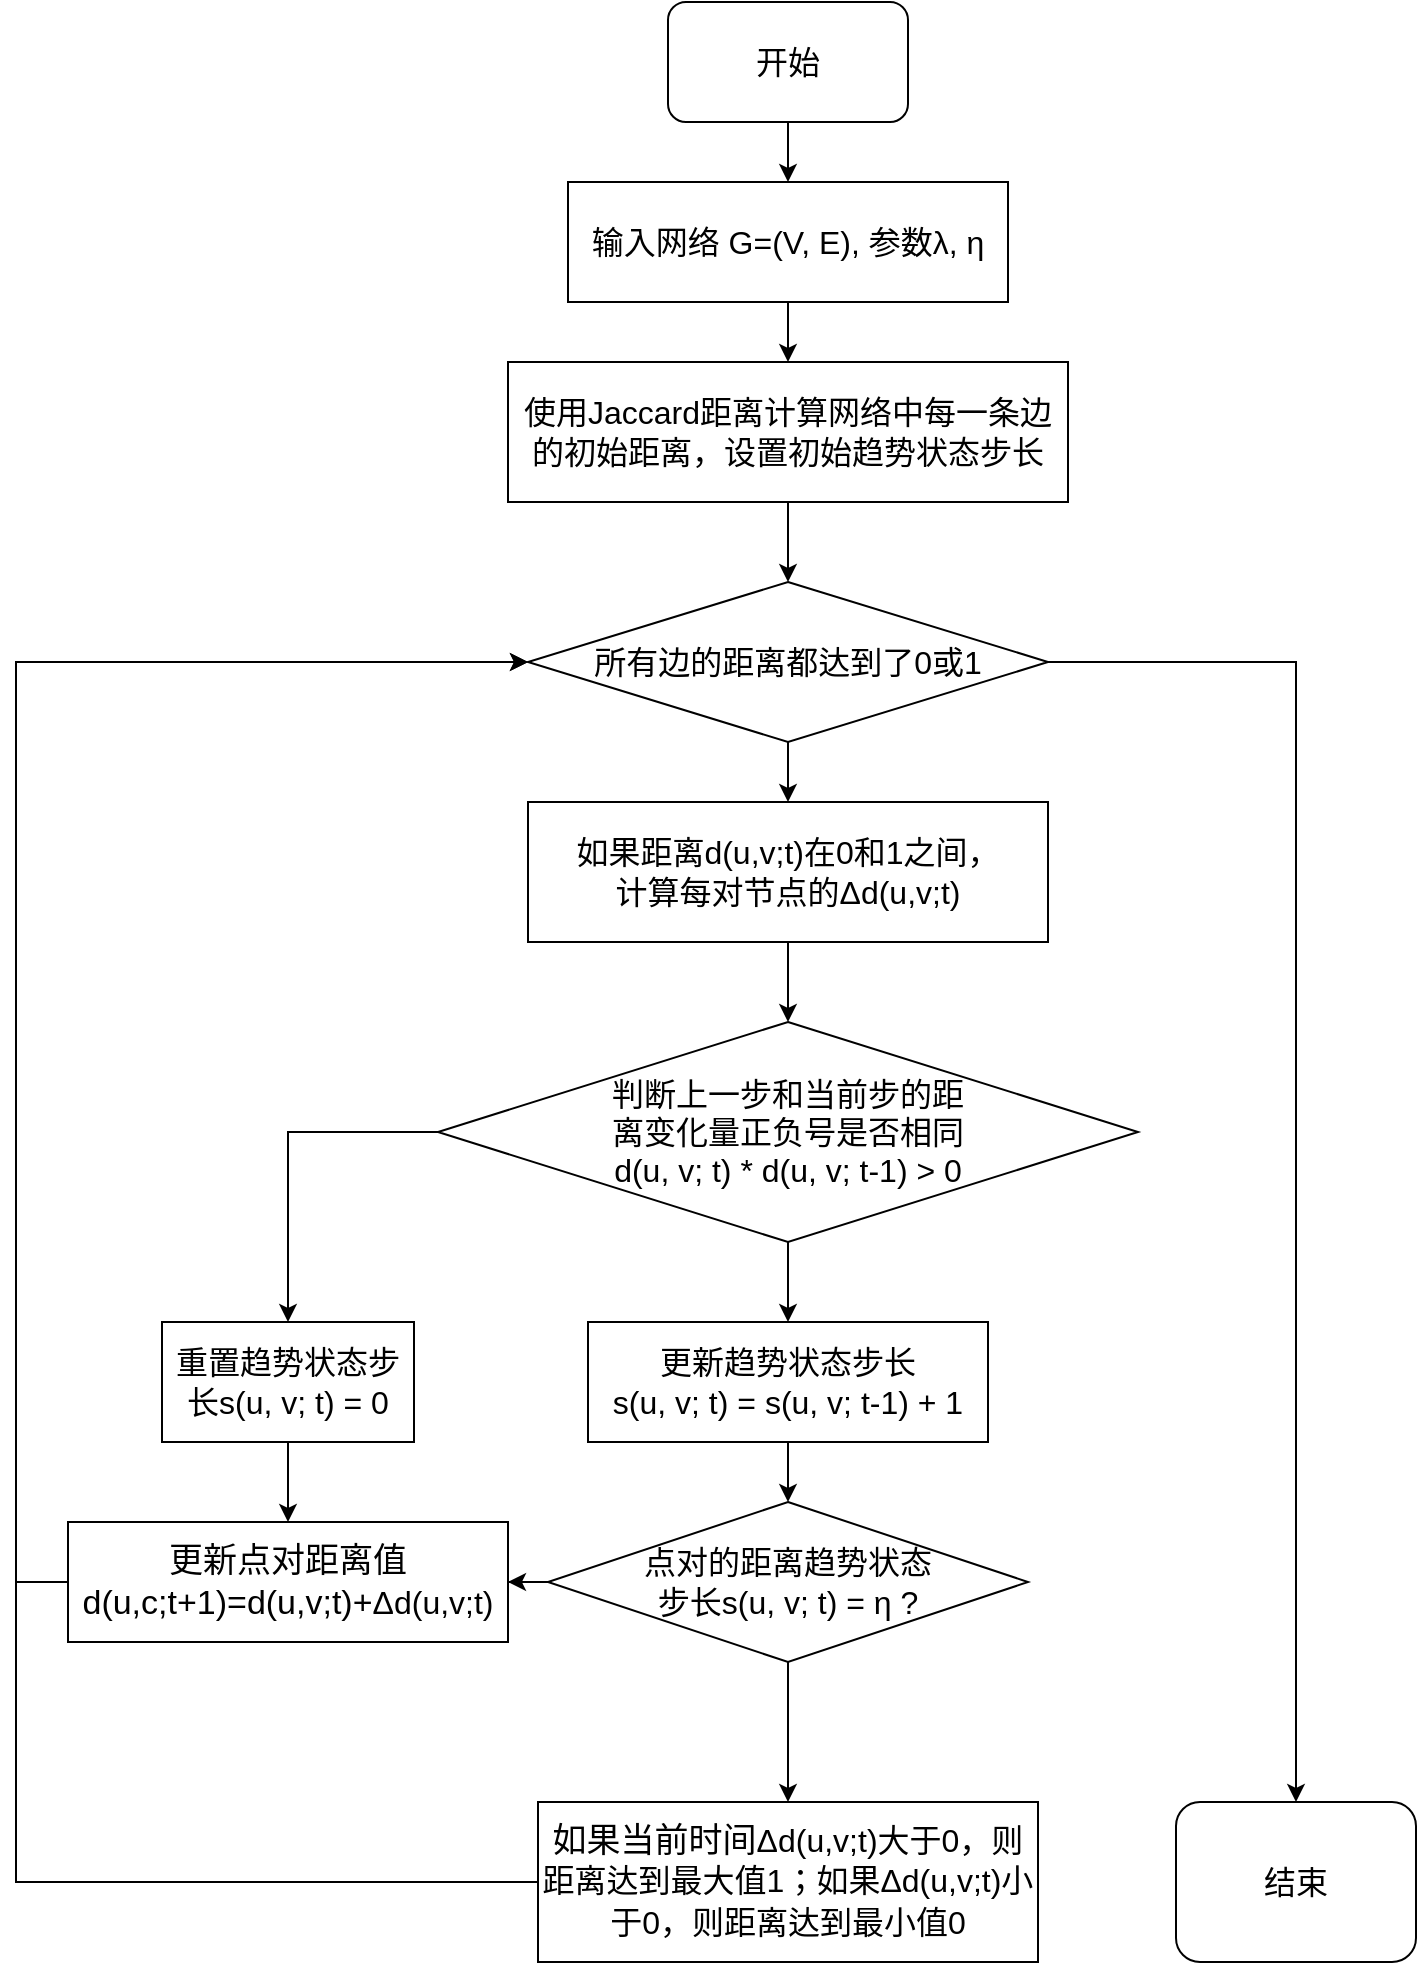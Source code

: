 <mxfile version="12.9.6" type="github"><diagram id="WeIQDM41ThGoDPpUxySr" name="Page-1"><mxGraphModel dx="1483" dy="840" grid="1" gridSize="10" guides="1" tooltips="1" connect="1" arrows="1" fold="1" page="1" pageScale="1" pageWidth="827" pageHeight="1169" math="0" shadow="0"><root><mxCell id="0"/><mxCell id="1" parent="0"/><mxCell id="4TvwLBIAikbXF8tgcs_y-34" value="" style="edgeStyle=orthogonalEdgeStyle;rounded=0;orthogonalLoop=1;jettySize=auto;html=1;" edge="1" parent="1" source="4TvwLBIAikbXF8tgcs_y-5" target="4TvwLBIAikbXF8tgcs_y-6"><mxGeometry relative="1" as="geometry"/></mxCell><mxCell id="4TvwLBIAikbXF8tgcs_y-5" value="输入网络 G=(V, E), 参数λ,&amp;nbsp;η" style="rounded=0;fontSize=16;html=1;whiteSpace=wrap;" vertex="1" parent="1"><mxGeometry x="356" y="130" width="220" height="60" as="geometry"/></mxCell><mxCell id="4TvwLBIAikbXF8tgcs_y-35" value="" style="edgeStyle=orthogonalEdgeStyle;rounded=0;orthogonalLoop=1;jettySize=auto;html=1;" edge="1" parent="1" source="4TvwLBIAikbXF8tgcs_y-6" target="4TvwLBIAikbXF8tgcs_y-7"><mxGeometry relative="1" as="geometry"/></mxCell><mxCell id="4TvwLBIAikbXF8tgcs_y-6" value="&lt;p class=&quot;MsoNoSpacing&quot; style=&quot;font-size: 16px&quot;&gt;&lt;font style=&quot;font-size: 16px&quot;&gt;使用&lt;span lang=&quot;EN-US&quot;&gt;Jaccard&lt;/span&gt;距离计算网络中每一条边的初始距离，设置初始趋势状态步长&lt;/font&gt;&lt;span lang=&quot;EN-US&quot; style=&quot;font-size: 10.5pt&quot;&gt;&lt;/span&gt;&lt;/p&gt;" style="rounded=0;whiteSpace=wrap;html=1;" vertex="1" parent="1"><mxGeometry x="326" y="220" width="280" height="70" as="geometry"/></mxCell><mxCell id="4TvwLBIAikbXF8tgcs_y-88" value="" style="edgeStyle=orthogonalEdgeStyle;rounded=0;orthogonalLoop=1;jettySize=auto;html=1;fontSize=16;" edge="1" parent="1" source="4TvwLBIAikbXF8tgcs_y-7" target="4TvwLBIAikbXF8tgcs_y-10"><mxGeometry relative="1" as="geometry"/></mxCell><mxCell id="4TvwLBIAikbXF8tgcs_y-112" value="" style="edgeStyle=orthogonalEdgeStyle;rounded=0;orthogonalLoop=1;jettySize=auto;html=1;fontSize=16;entryX=0.5;entryY=0;entryDx=0;entryDy=0;" edge="1" parent="1" source="4TvwLBIAikbXF8tgcs_y-7" target="4TvwLBIAikbXF8tgcs_y-111"><mxGeometry relative="1" as="geometry"><mxPoint x="676" y="370" as="targetPoint"/></mxGeometry></mxCell><mxCell id="4TvwLBIAikbXF8tgcs_y-7" value="&lt;font style=&quot;font-size: 16px&quot;&gt;所有边的距离都达到了0或1&lt;/font&gt;" style="rhombus;fontSize=18;html=1;whiteSpace=wrap;align=center;verticalAlign=middle;" vertex="1" parent="1"><mxGeometry x="336" y="330" width="260" height="80" as="geometry"/></mxCell><mxCell id="4TvwLBIAikbXF8tgcs_y-41" value="" style="edgeStyle=orthogonalEdgeStyle;rounded=0;orthogonalLoop=1;jettySize=auto;html=1;fontSize=18;" edge="1" parent="1" source="4TvwLBIAikbXF8tgcs_y-10" target="4TvwLBIAikbXF8tgcs_y-11"><mxGeometry relative="1" as="geometry"/></mxCell><mxCell id="4TvwLBIAikbXF8tgcs_y-10" value="&lt;span style=&quot;font-size: 12.0pt&quot;&gt;如果距离d(u,v;t)在0和1之间，&lt;br&gt;计算每对节点的Δd(u,v;t)&lt;/span&gt;" style="rounded=0;whiteSpace=wrap;html=1;" vertex="1" parent="1"><mxGeometry x="336" y="440" width="260" height="70" as="geometry"/></mxCell><mxCell id="4TvwLBIAikbXF8tgcs_y-96" value="" style="edgeStyle=orthogonalEdgeStyle;rounded=0;orthogonalLoop=1;jettySize=auto;html=1;fontSize=16;entryX=0.5;entryY=0;entryDx=0;entryDy=0;" edge="1" parent="1" source="4TvwLBIAikbXF8tgcs_y-11" target="4TvwLBIAikbXF8tgcs_y-63"><mxGeometry relative="1" as="geometry"><mxPoint x="211" y="605" as="targetPoint"/></mxGeometry></mxCell><mxCell id="4TvwLBIAikbXF8tgcs_y-100" value="" style="edgeStyle=orthogonalEdgeStyle;rounded=0;orthogonalLoop=1;jettySize=auto;html=1;fontSize=16;entryX=0.5;entryY=0;entryDx=0;entryDy=0;" edge="1" parent="1" source="4TvwLBIAikbXF8tgcs_y-11" target="4TvwLBIAikbXF8tgcs_y-61"><mxGeometry relative="1" as="geometry"><mxPoint x="211" y="605" as="targetPoint"/><Array as="points"><mxPoint x="466" y="605"/><mxPoint x="249" y="605"/></Array></mxGeometry></mxCell><mxCell id="4TvwLBIAikbXF8tgcs_y-11" value="判断上一步和当前步的距&lt;br&gt;离变化量正负号是否相同&lt;br&gt;d(u, v; t) * d(u, v; t-1) &amp;gt; 0" style="rhombus;whiteSpace=wrap;html=1;fontSize=16;" vertex="1" parent="1"><mxGeometry x="291" y="550" width="350" height="110" as="geometry"/></mxCell><mxCell id="4TvwLBIAikbXF8tgcs_y-53" value="" style="edgeStyle=orthogonalEdgeStyle;rounded=0;orthogonalLoop=1;jettySize=auto;html=1;fontSize=17;" edge="1" parent="1" source="4TvwLBIAikbXF8tgcs_y-13" target="4TvwLBIAikbXF8tgcs_y-14"><mxGeometry relative="1" as="geometry"/></mxCell><mxCell id="4TvwLBIAikbXF8tgcs_y-102" value="" style="edgeStyle=orthogonalEdgeStyle;rounded=0;orthogonalLoop=1;jettySize=auto;html=1;fontSize=16;" edge="1" parent="1" source="4TvwLBIAikbXF8tgcs_y-13" target="4TvwLBIAikbXF8tgcs_y-74"><mxGeometry relative="1" as="geometry"/></mxCell><mxCell id="4TvwLBIAikbXF8tgcs_y-13" value="点对的距离趋势状态&lt;br&gt;步长s(u, v; t) = η ?" style="rhombus;whiteSpace=wrap;html=1;fontSize=16;" vertex="1" parent="1"><mxGeometry x="346" y="790" width="240" height="80" as="geometry"/></mxCell><mxCell id="4TvwLBIAikbXF8tgcs_y-108" value="" style="edgeStyle=orthogonalEdgeStyle;rounded=0;orthogonalLoop=1;jettySize=auto;html=1;fontSize=16;" edge="1" parent="1" source="4TvwLBIAikbXF8tgcs_y-14"><mxGeometry relative="1" as="geometry"><mxPoint x="336" y="370" as="targetPoint"/><Array as="points"><mxPoint x="80" y="830"/><mxPoint x="80" y="370"/></Array></mxGeometry></mxCell><mxCell id="4TvwLBIAikbXF8tgcs_y-14" value="更新点对距离值&lt;br&gt;d(u,c;t+1)=d(u,v;t)+&lt;span style=&quot;font-size: 16px&quot;&gt;Δd(u,v;t)&lt;/span&gt;" style="rounded=0;whiteSpace=wrap;html=1;fontSize=17;" vertex="1" parent="1"><mxGeometry x="106" y="800" width="220" height="60" as="geometry"/></mxCell><mxCell id="4TvwLBIAikbXF8tgcs_y-101" value="" style="edgeStyle=orthogonalEdgeStyle;rounded=0;orthogonalLoop=1;jettySize=auto;html=1;fontSize=16;" edge="1" parent="1" source="4TvwLBIAikbXF8tgcs_y-63" target="4TvwLBIAikbXF8tgcs_y-13"><mxGeometry relative="1" as="geometry"/></mxCell><mxCell id="4TvwLBIAikbXF8tgcs_y-63" value="更新趋势状态步长&lt;br&gt;s(u, v; t) = s(u, v; t-1) + 1" style="rounded=0;whiteSpace=wrap;html=1;fontSize=16;align=center;" vertex="1" parent="1"><mxGeometry x="366" y="700" width="200" height="60" as="geometry"/></mxCell><mxCell id="4TvwLBIAikbXF8tgcs_y-103" value="" style="edgeStyle=orthogonalEdgeStyle;rounded=0;orthogonalLoop=1;jettySize=auto;html=1;fontSize=16;entryX=0;entryY=0.5;entryDx=0;entryDy=0;" edge="1" parent="1" source="4TvwLBIAikbXF8tgcs_y-74" target="4TvwLBIAikbXF8tgcs_y-7"><mxGeometry relative="1" as="geometry"><mxPoint x="261" y="980" as="targetPoint"/><Array as="points"><mxPoint x="80" y="980"/><mxPoint x="80" y="370"/></Array></mxGeometry></mxCell><mxCell id="4TvwLBIAikbXF8tgcs_y-74" value="如果当前时间&lt;span style=&quot;font-size: 16px&quot;&gt;Δd(u,v;t)大于0，则距离达到最大值1；如果&lt;/span&gt;&lt;span style=&quot;font-size: 16px&quot;&gt;Δd(u,v;t)小于0，则距离达到最小值0&lt;/span&gt;" style="rounded=0;whiteSpace=wrap;html=1;fontSize=17;" vertex="1" parent="1"><mxGeometry x="341" y="940" width="250" height="80" as="geometry"/></mxCell><mxCell id="4TvwLBIAikbXF8tgcs_y-106" value="" style="edgeStyle=orthogonalEdgeStyle;rounded=0;orthogonalLoop=1;jettySize=auto;html=1;fontSize=16;" edge="1" parent="1" source="4TvwLBIAikbXF8tgcs_y-61" target="4TvwLBIAikbXF8tgcs_y-14"><mxGeometry relative="1" as="geometry"/></mxCell><mxCell id="4TvwLBIAikbXF8tgcs_y-61" value="重置趋势状态步长s(u, v; t) = 0" style="rounded=0;whiteSpace=wrap;html=1;fontSize=16;align=center;" vertex="1" parent="1"><mxGeometry x="153" y="700" width="126" height="60" as="geometry"/></mxCell><mxCell id="4TvwLBIAikbXF8tgcs_y-110" value="" style="edgeStyle=orthogonalEdgeStyle;rounded=0;orthogonalLoop=1;jettySize=auto;html=1;fontSize=16;" edge="1" parent="1" source="4TvwLBIAikbXF8tgcs_y-109" target="4TvwLBIAikbXF8tgcs_y-5"><mxGeometry relative="1" as="geometry"/></mxCell><mxCell id="4TvwLBIAikbXF8tgcs_y-109" value="开始" style="rounded=1;whiteSpace=wrap;html=1;fontSize=16;align=center;" vertex="1" parent="1"><mxGeometry x="406" y="40" width="120" height="60" as="geometry"/></mxCell><mxCell id="4TvwLBIAikbXF8tgcs_y-111" value="结束" style="rounded=1;whiteSpace=wrap;html=1;fontSize=16;align=center;" vertex="1" parent="1"><mxGeometry x="660" y="940" width="120" height="80" as="geometry"/></mxCell></root></mxGraphModel></diagram></mxfile>